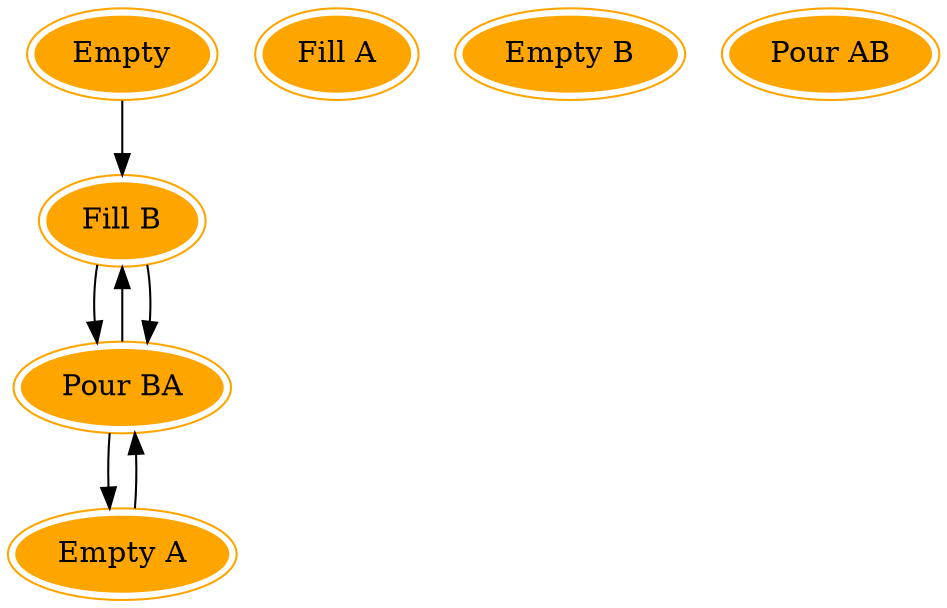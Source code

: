 // Digraph 
// assn5 
// output.dot 
// cs014_16sum1
//

digraph G {

//nodes
0 [color = orange, peripheries=2, style = filled, label="Empty"];
1 [color = orange, peripheries=2, style = filled, label="Fill A"];
2 [color = orange, peripheries=2, style = filled, label="Fill B"];
3 [color = orange, peripheries=2, style = filled, label="Empty A"];
4 [color = orange, peripheries=2, style = filled, label="Empty B"];
5 [color = orange, peripheries=2, style = filled, label="Pour BA"];
6 [color = orange, peripheries=2, style = filled, label="Pour AB"];
0 -> 2
2 -> 5
5 -> 3
3 -> 5
5 -> 2
2 -> 5
}
